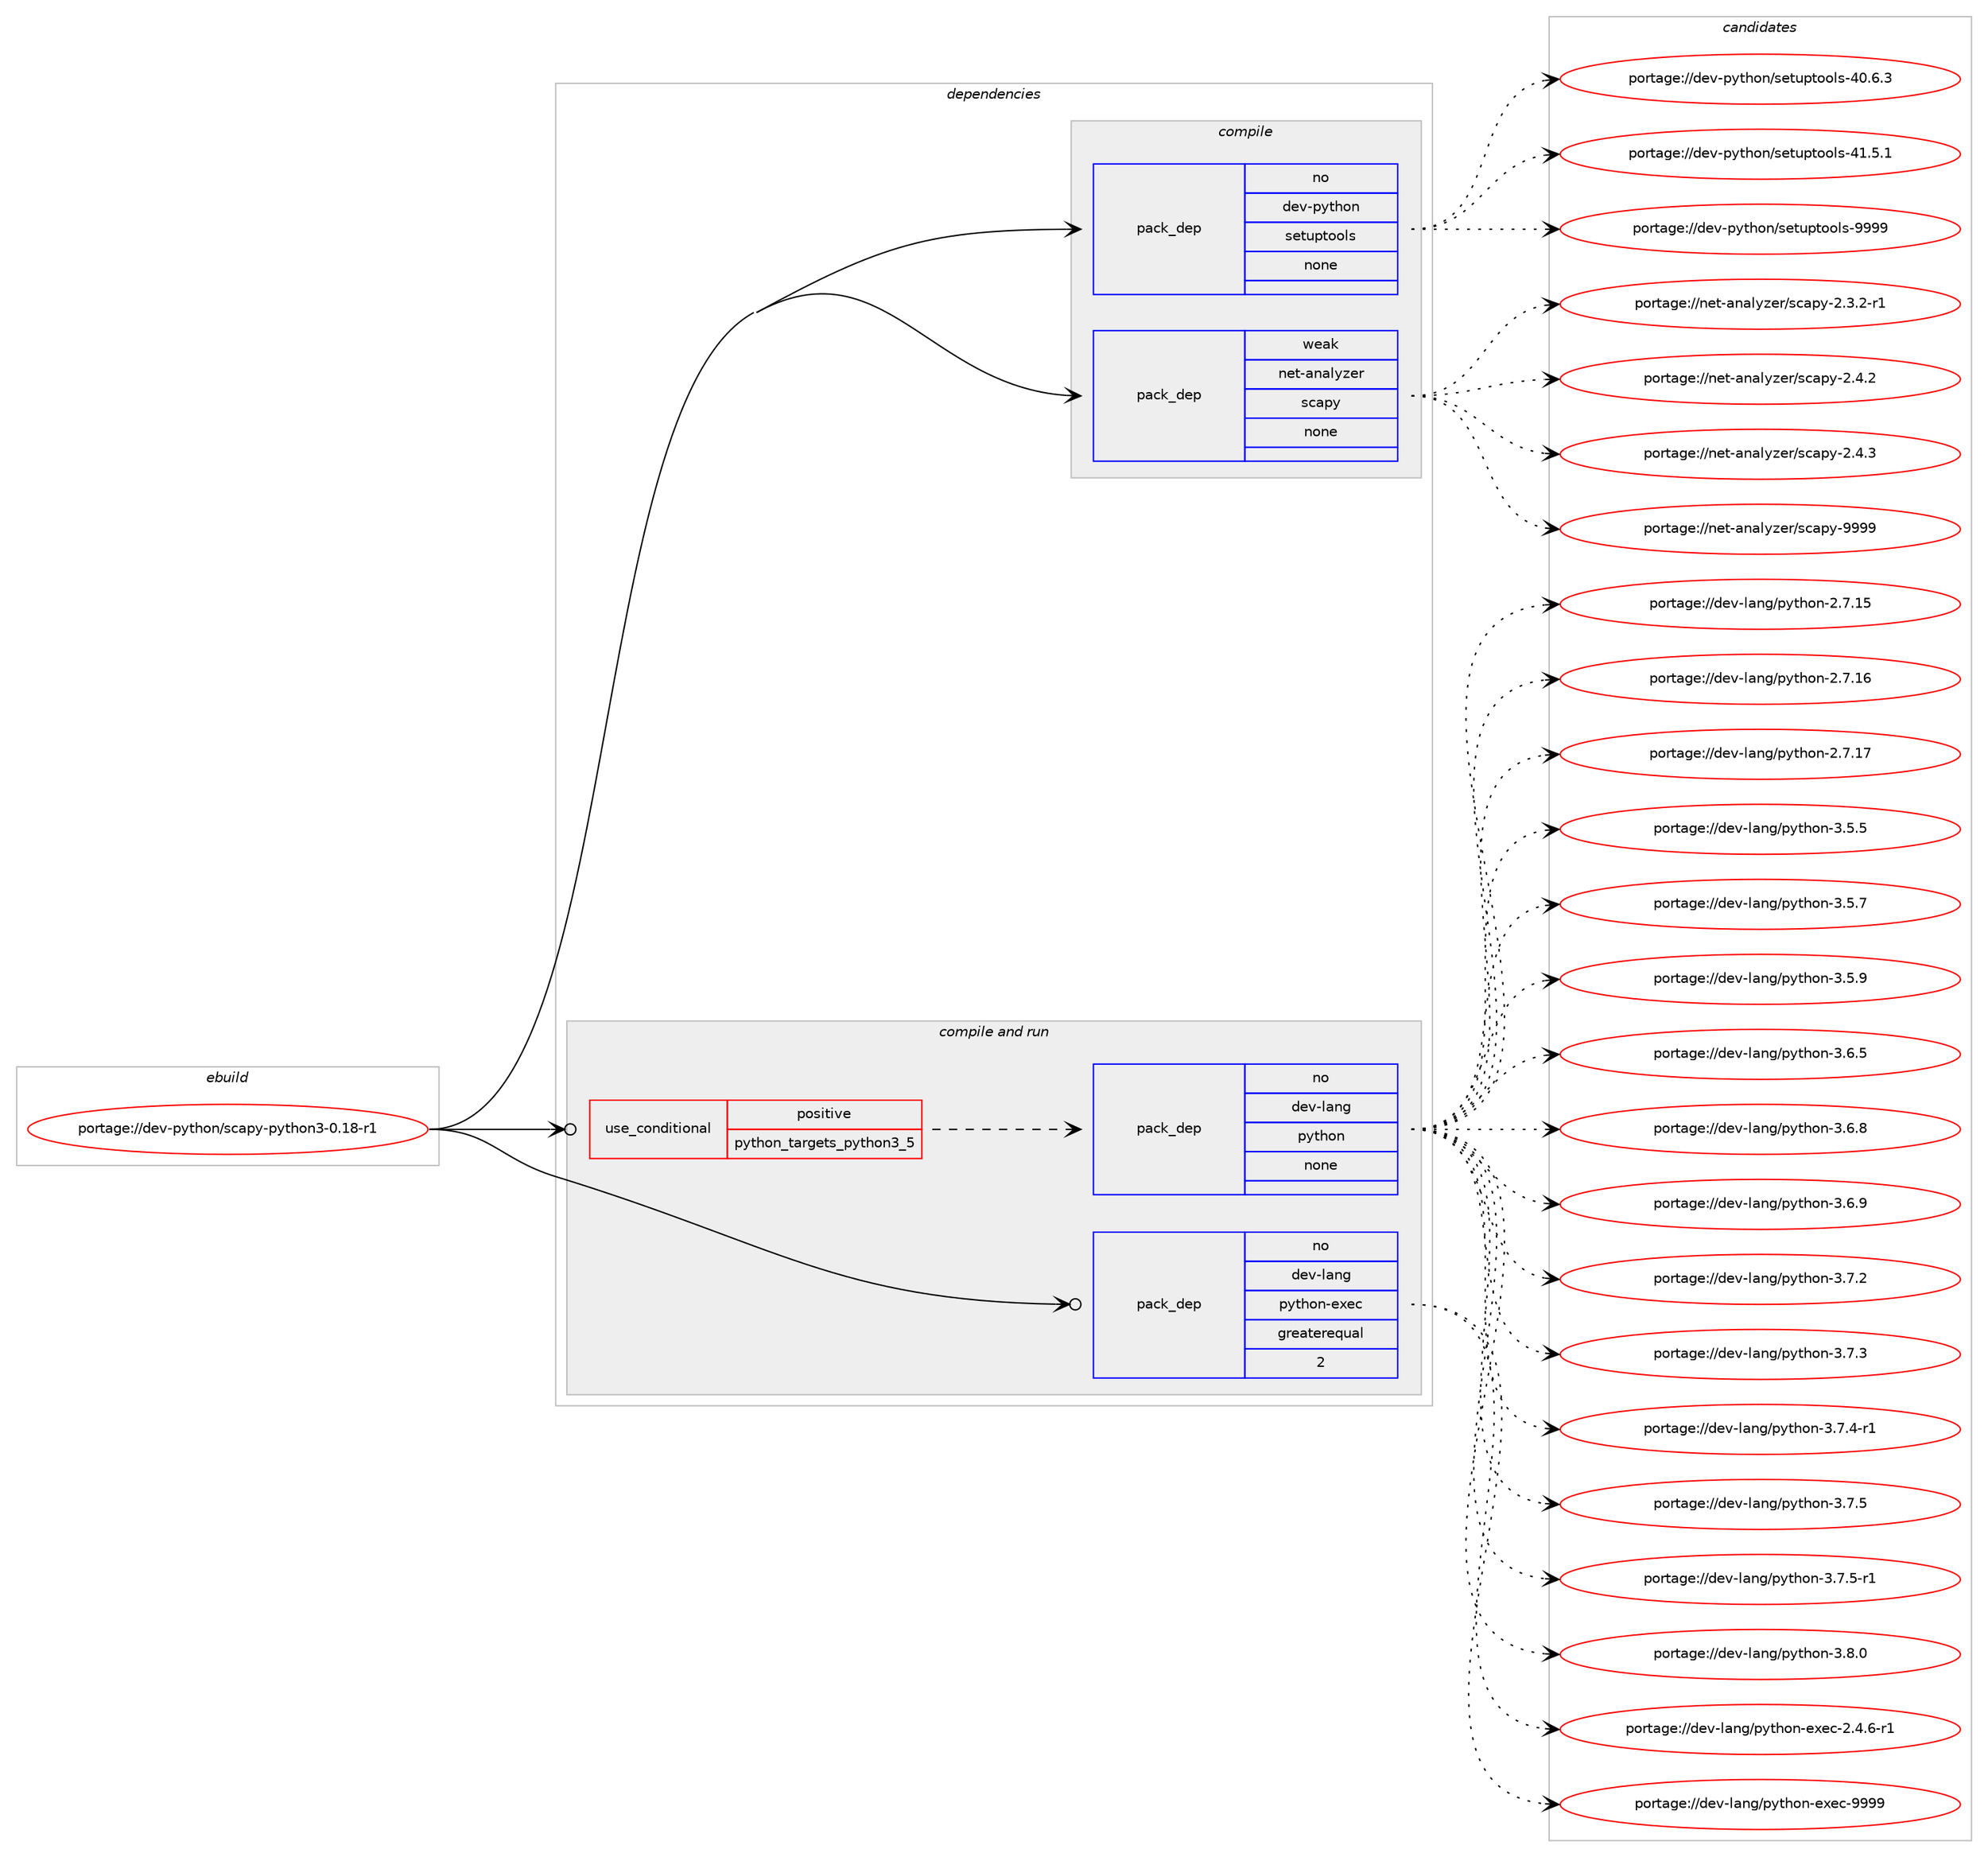 digraph prolog {

# *************
# Graph options
# *************

newrank=true;
concentrate=true;
compound=true;
graph [rankdir=LR,fontname=Helvetica,fontsize=10,ranksep=1.5];#, ranksep=2.5, nodesep=0.2];
edge  [arrowhead=vee];
node  [fontname=Helvetica,fontsize=10];

# **********
# The ebuild
# **********

subgraph cluster_leftcol {
color=gray;
rank=same;
label=<<i>ebuild</i>>;
id [label="portage://dev-python/scapy-python3-0.18-r1", color=red, width=4, href="../dev-python/scapy-python3-0.18-r1.svg"];
}

# ****************
# The dependencies
# ****************

subgraph cluster_midcol {
color=gray;
label=<<i>dependencies</i>>;
subgraph cluster_compile {
fillcolor="#eeeeee";
style=filled;
label=<<i>compile</i>>;
subgraph pack129685 {
dependency171445 [label=<<TABLE BORDER="0" CELLBORDER="1" CELLSPACING="0" CELLPADDING="4" WIDTH="220"><TR><TD ROWSPAN="6" CELLPADDING="30">pack_dep</TD></TR><TR><TD WIDTH="110">no</TD></TR><TR><TD>dev-python</TD></TR><TR><TD>setuptools</TD></TR><TR><TD>none</TD></TR><TR><TD></TD></TR></TABLE>>, shape=none, color=blue];
}
id:e -> dependency171445:w [weight=20,style="solid",arrowhead="vee"];
subgraph pack129686 {
dependency171446 [label=<<TABLE BORDER="0" CELLBORDER="1" CELLSPACING="0" CELLPADDING="4" WIDTH="220"><TR><TD ROWSPAN="6" CELLPADDING="30">pack_dep</TD></TR><TR><TD WIDTH="110">weak</TD></TR><TR><TD>net-analyzer</TD></TR><TR><TD>scapy</TD></TR><TR><TD>none</TD></TR><TR><TD></TD></TR></TABLE>>, shape=none, color=blue];
}
id:e -> dependency171446:w [weight=20,style="solid",arrowhead="vee"];
}
subgraph cluster_compileandrun {
fillcolor="#eeeeee";
style=filled;
label=<<i>compile and run</i>>;
subgraph cond38357 {
dependency171447 [label=<<TABLE BORDER="0" CELLBORDER="1" CELLSPACING="0" CELLPADDING="4"><TR><TD ROWSPAN="3" CELLPADDING="10">use_conditional</TD></TR><TR><TD>positive</TD></TR><TR><TD>python_targets_python3_5</TD></TR></TABLE>>, shape=none, color=red];
subgraph pack129687 {
dependency171448 [label=<<TABLE BORDER="0" CELLBORDER="1" CELLSPACING="0" CELLPADDING="4" WIDTH="220"><TR><TD ROWSPAN="6" CELLPADDING="30">pack_dep</TD></TR><TR><TD WIDTH="110">no</TD></TR><TR><TD>dev-lang</TD></TR><TR><TD>python</TD></TR><TR><TD>none</TD></TR><TR><TD></TD></TR></TABLE>>, shape=none, color=blue];
}
dependency171447:e -> dependency171448:w [weight=20,style="dashed",arrowhead="vee"];
}
id:e -> dependency171447:w [weight=20,style="solid",arrowhead="odotvee"];
subgraph pack129688 {
dependency171449 [label=<<TABLE BORDER="0" CELLBORDER="1" CELLSPACING="0" CELLPADDING="4" WIDTH="220"><TR><TD ROWSPAN="6" CELLPADDING="30">pack_dep</TD></TR><TR><TD WIDTH="110">no</TD></TR><TR><TD>dev-lang</TD></TR><TR><TD>python-exec</TD></TR><TR><TD>greaterequal</TD></TR><TR><TD>2</TD></TR></TABLE>>, shape=none, color=blue];
}
id:e -> dependency171449:w [weight=20,style="solid",arrowhead="odotvee"];
}
subgraph cluster_run {
fillcolor="#eeeeee";
style=filled;
label=<<i>run</i>>;
}
}

# **************
# The candidates
# **************

subgraph cluster_choices {
rank=same;
color=gray;
label=<<i>candidates</i>>;

subgraph choice129685 {
color=black;
nodesep=1;
choiceportage100101118451121211161041111104711510111611711211611111110811545524846544651 [label="portage://dev-python/setuptools-40.6.3", color=red, width=4,href="../dev-python/setuptools-40.6.3.svg"];
choiceportage100101118451121211161041111104711510111611711211611111110811545524946534649 [label="portage://dev-python/setuptools-41.5.1", color=red, width=4,href="../dev-python/setuptools-41.5.1.svg"];
choiceportage10010111845112121116104111110471151011161171121161111111081154557575757 [label="portage://dev-python/setuptools-9999", color=red, width=4,href="../dev-python/setuptools-9999.svg"];
dependency171445:e -> choiceportage100101118451121211161041111104711510111611711211611111110811545524846544651:w [style=dotted,weight="100"];
dependency171445:e -> choiceportage100101118451121211161041111104711510111611711211611111110811545524946534649:w [style=dotted,weight="100"];
dependency171445:e -> choiceportage10010111845112121116104111110471151011161171121161111111081154557575757:w [style=dotted,weight="100"];
}
subgraph choice129686 {
color=black;
nodesep=1;
choiceportage1101011164597110971081211221011144711599971121214550465146504511449 [label="portage://net-analyzer/scapy-2.3.2-r1", color=red, width=4,href="../net-analyzer/scapy-2.3.2-r1.svg"];
choiceportage110101116459711097108121122101114471159997112121455046524650 [label="portage://net-analyzer/scapy-2.4.2", color=red, width=4,href="../net-analyzer/scapy-2.4.2.svg"];
choiceportage110101116459711097108121122101114471159997112121455046524651 [label="portage://net-analyzer/scapy-2.4.3", color=red, width=4,href="../net-analyzer/scapy-2.4.3.svg"];
choiceportage1101011164597110971081211221011144711599971121214557575757 [label="portage://net-analyzer/scapy-9999", color=red, width=4,href="../net-analyzer/scapy-9999.svg"];
dependency171446:e -> choiceportage1101011164597110971081211221011144711599971121214550465146504511449:w [style=dotted,weight="100"];
dependency171446:e -> choiceportage110101116459711097108121122101114471159997112121455046524650:w [style=dotted,weight="100"];
dependency171446:e -> choiceportage110101116459711097108121122101114471159997112121455046524651:w [style=dotted,weight="100"];
dependency171446:e -> choiceportage1101011164597110971081211221011144711599971121214557575757:w [style=dotted,weight="100"];
}
subgraph choice129687 {
color=black;
nodesep=1;
choiceportage10010111845108971101034711212111610411111045504655464953 [label="portage://dev-lang/python-2.7.15", color=red, width=4,href="../dev-lang/python-2.7.15.svg"];
choiceportage10010111845108971101034711212111610411111045504655464954 [label="portage://dev-lang/python-2.7.16", color=red, width=4,href="../dev-lang/python-2.7.16.svg"];
choiceportage10010111845108971101034711212111610411111045504655464955 [label="portage://dev-lang/python-2.7.17", color=red, width=4,href="../dev-lang/python-2.7.17.svg"];
choiceportage100101118451089711010347112121116104111110455146534653 [label="portage://dev-lang/python-3.5.5", color=red, width=4,href="../dev-lang/python-3.5.5.svg"];
choiceportage100101118451089711010347112121116104111110455146534655 [label="portage://dev-lang/python-3.5.7", color=red, width=4,href="../dev-lang/python-3.5.7.svg"];
choiceportage100101118451089711010347112121116104111110455146534657 [label="portage://dev-lang/python-3.5.9", color=red, width=4,href="../dev-lang/python-3.5.9.svg"];
choiceportage100101118451089711010347112121116104111110455146544653 [label="portage://dev-lang/python-3.6.5", color=red, width=4,href="../dev-lang/python-3.6.5.svg"];
choiceportage100101118451089711010347112121116104111110455146544656 [label="portage://dev-lang/python-3.6.8", color=red, width=4,href="../dev-lang/python-3.6.8.svg"];
choiceportage100101118451089711010347112121116104111110455146544657 [label="portage://dev-lang/python-3.6.9", color=red, width=4,href="../dev-lang/python-3.6.9.svg"];
choiceportage100101118451089711010347112121116104111110455146554650 [label="portage://dev-lang/python-3.7.2", color=red, width=4,href="../dev-lang/python-3.7.2.svg"];
choiceportage100101118451089711010347112121116104111110455146554651 [label="portage://dev-lang/python-3.7.3", color=red, width=4,href="../dev-lang/python-3.7.3.svg"];
choiceportage1001011184510897110103471121211161041111104551465546524511449 [label="portage://dev-lang/python-3.7.4-r1", color=red, width=4,href="../dev-lang/python-3.7.4-r1.svg"];
choiceportage100101118451089711010347112121116104111110455146554653 [label="portage://dev-lang/python-3.7.5", color=red, width=4,href="../dev-lang/python-3.7.5.svg"];
choiceportage1001011184510897110103471121211161041111104551465546534511449 [label="portage://dev-lang/python-3.7.5-r1", color=red, width=4,href="../dev-lang/python-3.7.5-r1.svg"];
choiceportage100101118451089711010347112121116104111110455146564648 [label="portage://dev-lang/python-3.8.0", color=red, width=4,href="../dev-lang/python-3.8.0.svg"];
dependency171448:e -> choiceportage10010111845108971101034711212111610411111045504655464953:w [style=dotted,weight="100"];
dependency171448:e -> choiceportage10010111845108971101034711212111610411111045504655464954:w [style=dotted,weight="100"];
dependency171448:e -> choiceportage10010111845108971101034711212111610411111045504655464955:w [style=dotted,weight="100"];
dependency171448:e -> choiceportage100101118451089711010347112121116104111110455146534653:w [style=dotted,weight="100"];
dependency171448:e -> choiceportage100101118451089711010347112121116104111110455146534655:w [style=dotted,weight="100"];
dependency171448:e -> choiceportage100101118451089711010347112121116104111110455146534657:w [style=dotted,weight="100"];
dependency171448:e -> choiceportage100101118451089711010347112121116104111110455146544653:w [style=dotted,weight="100"];
dependency171448:e -> choiceportage100101118451089711010347112121116104111110455146544656:w [style=dotted,weight="100"];
dependency171448:e -> choiceportage100101118451089711010347112121116104111110455146544657:w [style=dotted,weight="100"];
dependency171448:e -> choiceportage100101118451089711010347112121116104111110455146554650:w [style=dotted,weight="100"];
dependency171448:e -> choiceportage100101118451089711010347112121116104111110455146554651:w [style=dotted,weight="100"];
dependency171448:e -> choiceportage1001011184510897110103471121211161041111104551465546524511449:w [style=dotted,weight="100"];
dependency171448:e -> choiceportage100101118451089711010347112121116104111110455146554653:w [style=dotted,weight="100"];
dependency171448:e -> choiceportage1001011184510897110103471121211161041111104551465546534511449:w [style=dotted,weight="100"];
dependency171448:e -> choiceportage100101118451089711010347112121116104111110455146564648:w [style=dotted,weight="100"];
}
subgraph choice129688 {
color=black;
nodesep=1;
choiceportage10010111845108971101034711212111610411111045101120101994550465246544511449 [label="portage://dev-lang/python-exec-2.4.6-r1", color=red, width=4,href="../dev-lang/python-exec-2.4.6-r1.svg"];
choiceportage10010111845108971101034711212111610411111045101120101994557575757 [label="portage://dev-lang/python-exec-9999", color=red, width=4,href="../dev-lang/python-exec-9999.svg"];
dependency171449:e -> choiceportage10010111845108971101034711212111610411111045101120101994550465246544511449:w [style=dotted,weight="100"];
dependency171449:e -> choiceportage10010111845108971101034711212111610411111045101120101994557575757:w [style=dotted,weight="100"];
}
}

}

